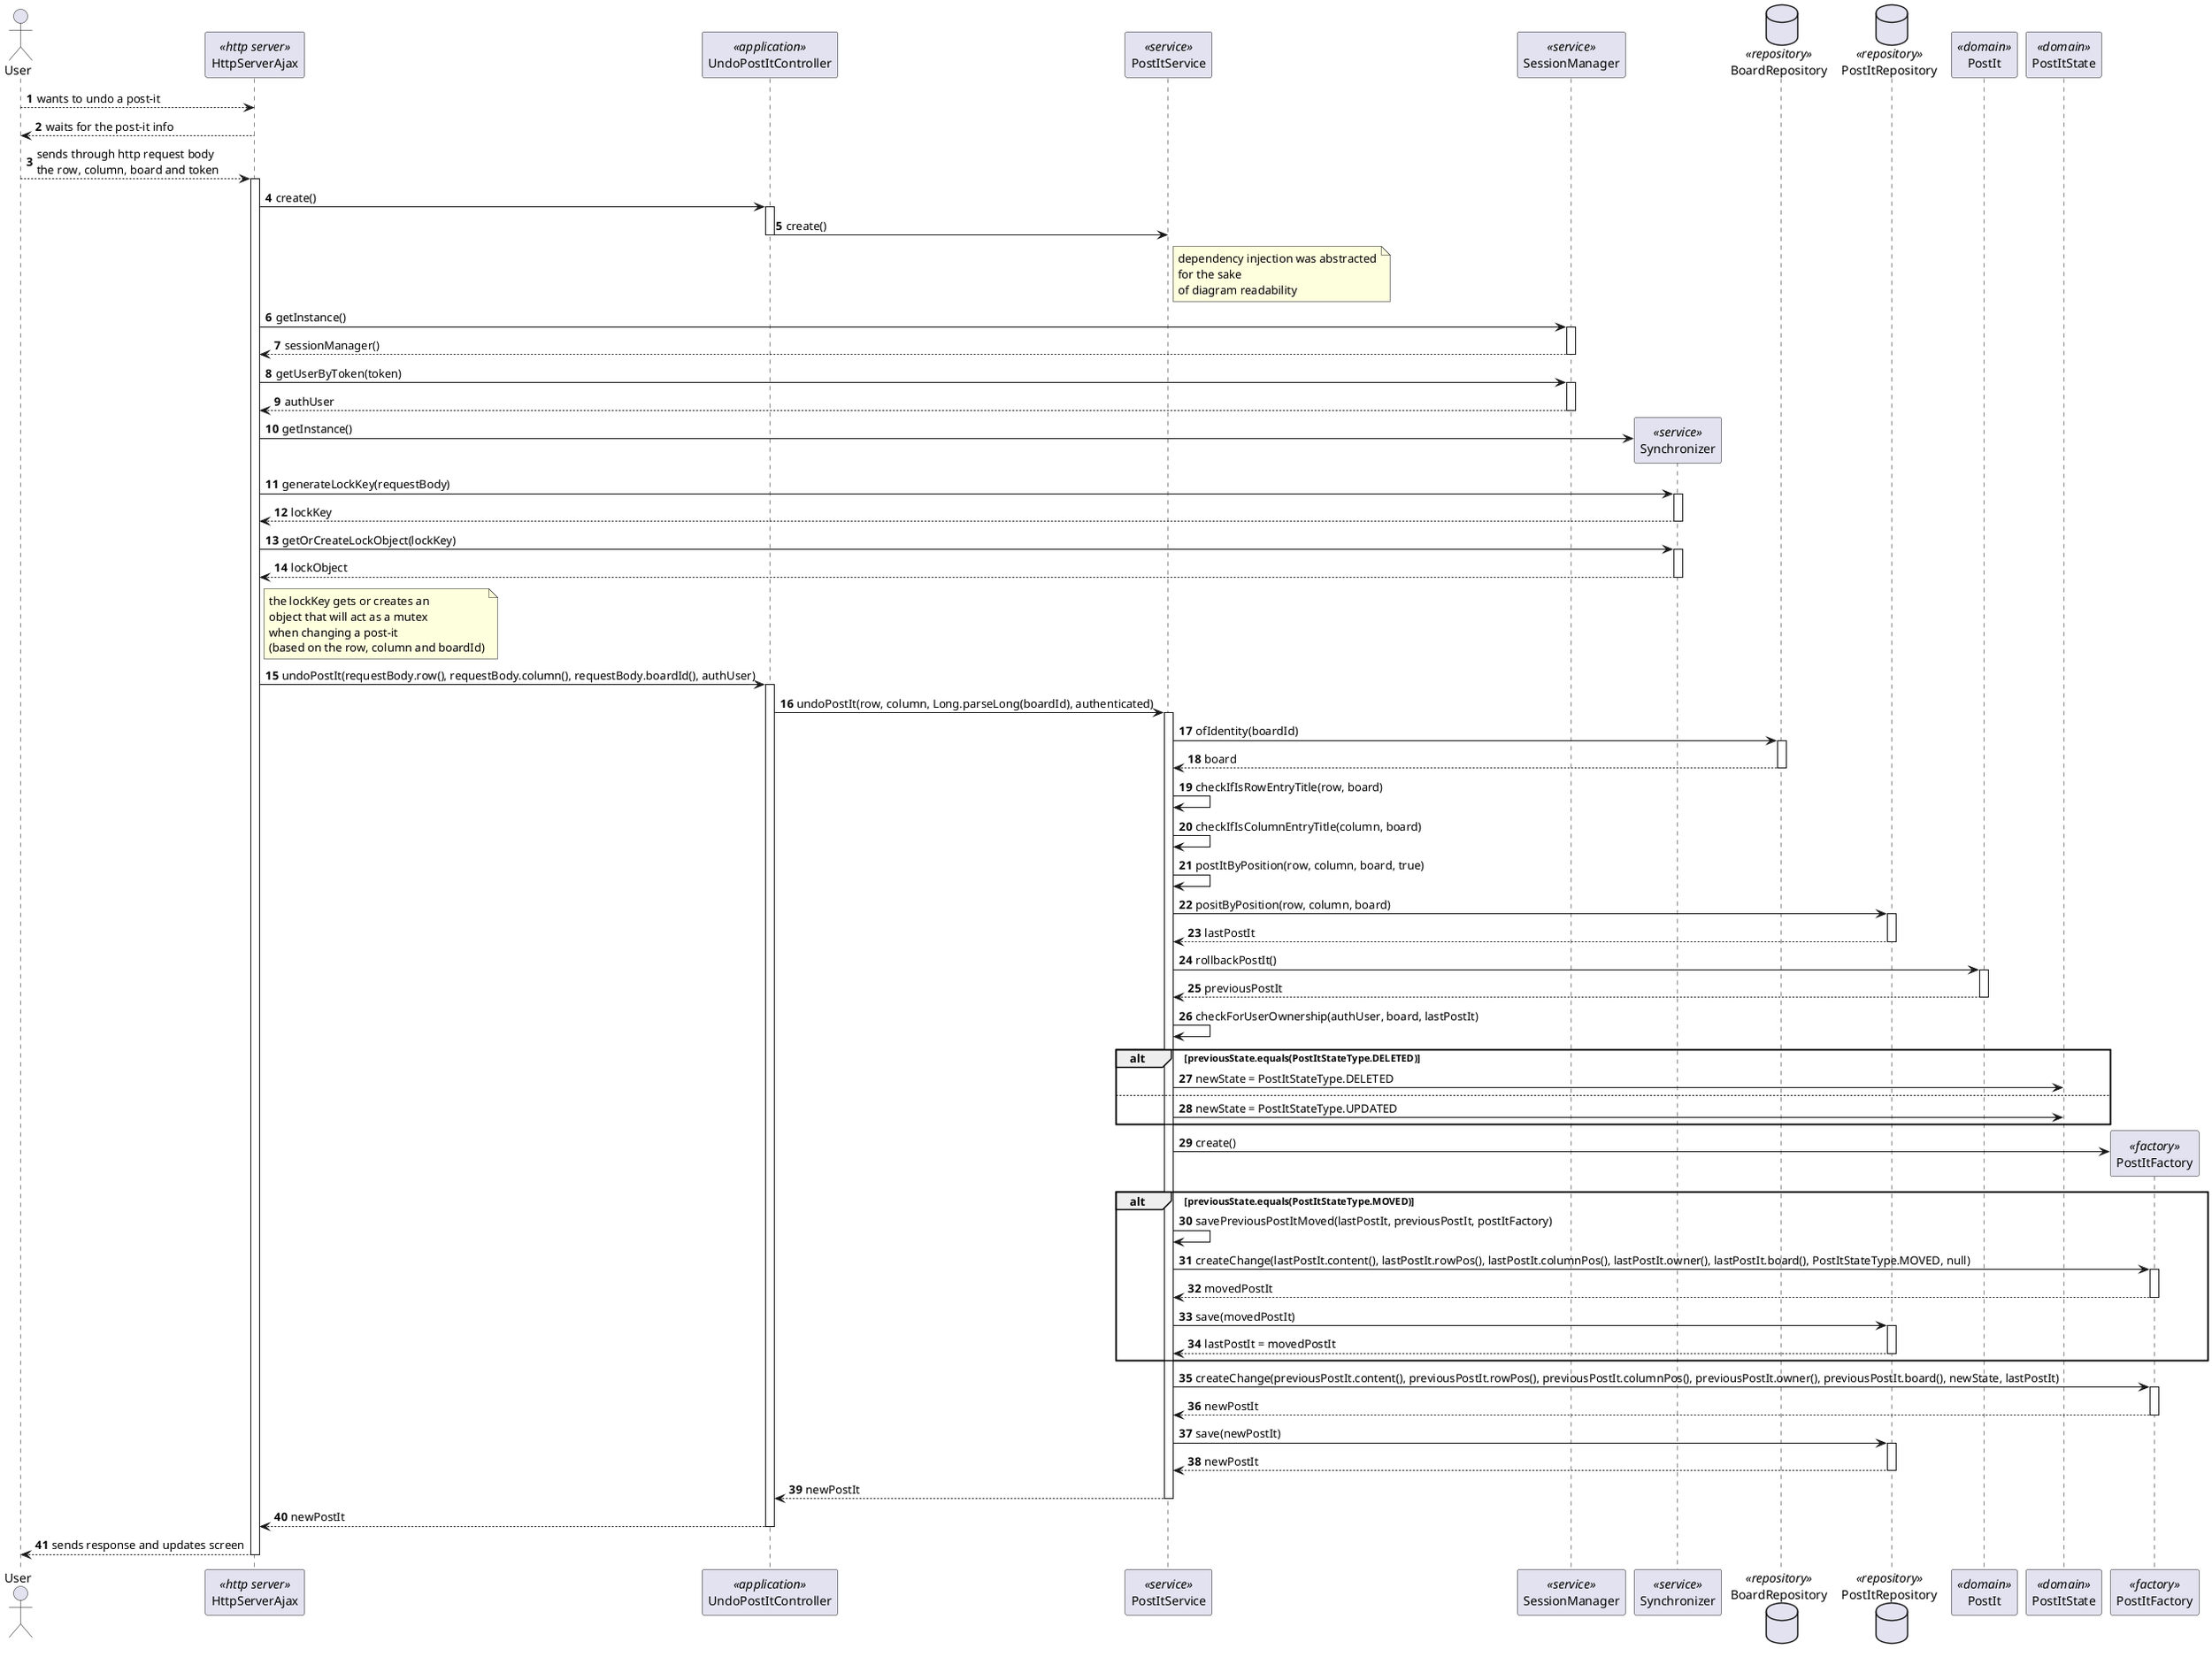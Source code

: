 @startuml
'https://plantuml.com/sequence-diagram

autonumber

actor User as user

participant HttpServerAjax as http <<http server>>

participant UndoPostItController as ctrl <<application>>

participant PostItService as service <<service>>

participant SessionManager as session <<service>>

participant Synchronizer as sync <<service>>

database BoardRepository as boardRepo <<repository>>

database PostItRepository as postItRepo <<repository>>

participant PostIt as postIt <<domain>>

participant PostItState as state <<domain>>

participant PostItFactory as factory <<factory>>


user --> http : wants to undo a post-it

http --> user : waits for the post-it info

user --> http : sends through http request body \nthe row, column, board and token

activate http

http -> ctrl : create()

activate ctrl

ctrl -> service : create()

note right service
    dependency injection was abstracted
    for the sake
    of diagram readability
end note
deactivate ctrl

http -> session : getInstance()

activate session

session --> http : sessionManager()

deactivate session

http -> session : getUserByToken(token)

activate session

session --> http : authUser

deactivate session

http -> sync** : getInstance()


http -> sync : generateLockKey(requestBody)

activate sync

sync --> http : lockKey

deactivate sync

http -> sync : getOrCreateLockObject(lockKey)

activate sync

sync --> http : lockObject

deactivate sync

note right http
 the lockKey gets or creates an
 object that will act as a mutex
 when changing a post-it
 (based on the row, column and boardId)
end note

http -> ctrl : undoPostIt(requestBody.row(), requestBody.column(), requestBody.boardId(), authUser)

activate ctrl

ctrl -> service : undoPostIt(row, column, Long.parseLong(boardId), authenticated)

activate service

service -> boardRepo : ofIdentity(boardId)

activate boardRepo

boardRepo --> service : board

deactivate boardRepo

service -> service : checkIfIsRowEntryTitle(row, board)

service -> service : checkIfIsColumnEntryTitle(column, board)

service -> service : postItByPosition(row, column, board, true)

service -> postItRepo : positByPosition(row, column, board)
activate postItRepo

postItRepo --> service : lastPostIt

deactivate postItRepo

service -> postIt : rollbackPostIt()

activate postIt

postIt --> service : previousPostIt

deactivate postIt

service -> service : checkForUserOwnership(authUser, board, lastPostIt)

alt previousState.equals(PostItStateType.DELETED)
    service -> state : newState = PostItStateType.DELETED
else
    service -> state : newState = PostItStateType.UPDATED
end alt

service -> factory** : create()

alt previousState.equals(PostItStateType.MOVED)
    service -> service : savePreviousPostItMoved(lastPostIt, previousPostIt, postItFactory)

    service -> factory : createChange(lastPostIt.content(), lastPostIt.rowPos(), lastPostIt.columnPos(), lastPostIt.owner(), lastPostIt.board(), PostItStateType.MOVED, null)

    activate factory

    factory --> service : movedPostIt

    deactivate factory

    service -> postItRepo : save(movedPostIt)

    activate postItRepo

    postItRepo --> service : lastPostIt = movedPostIt

    deactivate postItRepo
end alt

service -> factory : createChange(previousPostIt.content(), previousPostIt.rowPos(), previousPostIt.columnPos(), previousPostIt.owner(), previousPostIt.board(), newState, lastPostIt)

activate factory

factory --> service : newPostIt

deactivate factory

service -> postItRepo : save(newPostIt)

activate postItRepo

postItRepo --> service : newPostIt

deactivate postItRepo

service --> ctrl : newPostIt

deactivate service

ctrl --> http : newPostIt

deactivate ctrl

http --> user : sends response and updates screen

deactivate http


@enduml